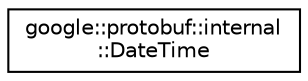 digraph "类继承关系图"
{
 // LATEX_PDF_SIZE
  edge [fontname="Helvetica",fontsize="10",labelfontname="Helvetica",labelfontsize="10"];
  node [fontname="Helvetica",fontsize="10",shape=record];
  rankdir="LR";
  Node0 [label="google::protobuf::internal\l::DateTime",height=0.2,width=0.4,color="black", fillcolor="white", style="filled",URL="$structgoogle_1_1protobuf_1_1internal_1_1DateTime.html",tooltip=" "];
}
